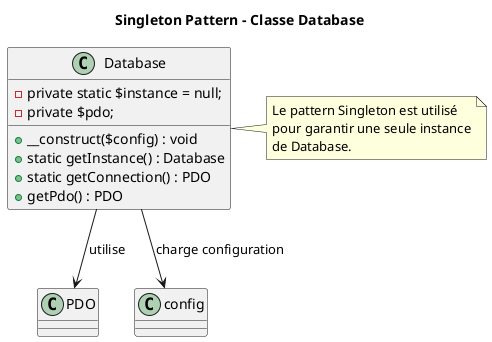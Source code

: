 @startuml RoofDevis
title Singleton Pattern - Classe Database

' Classe Database
class Database {
    - private static $instance = null;
    - private $pdo;

    + __construct($config) : void
    + static getInstance() : Database
    + static getConnection() : PDO
    + getPdo() : PDO
}
note right of Database
  Le pattern Singleton est utilisé
  pour garantir une seule instance
  de Database.
end note

' Relations
Database --> PDO : utilise
Database -down-> config : charge configuration


@enduml
